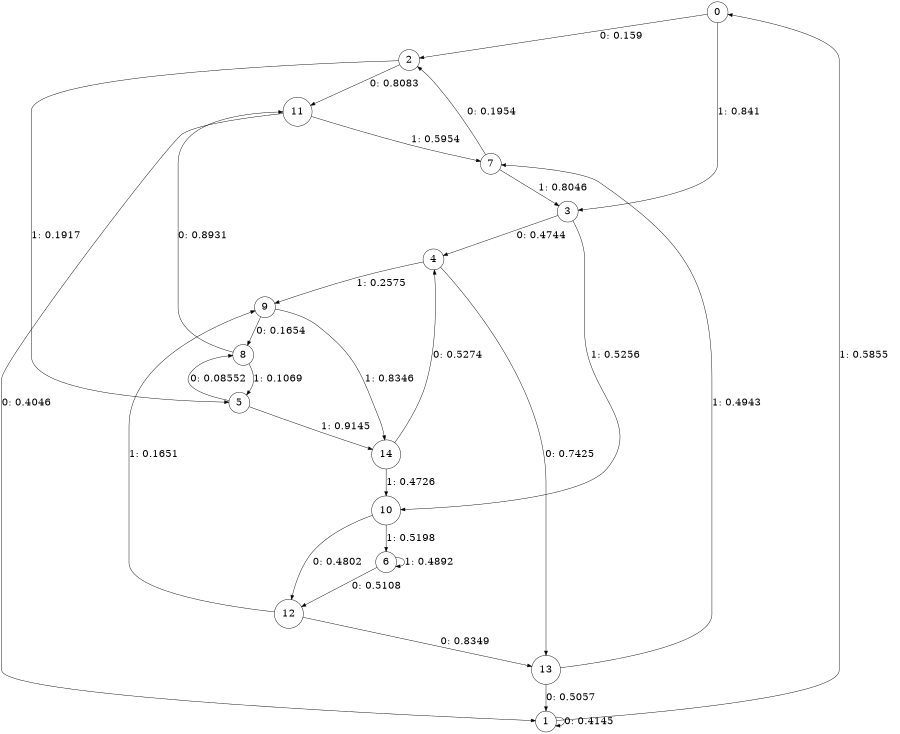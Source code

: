 digraph "ch13concat_phase3_L4" {
size = "6,8.5";
ratio = "fill";
node [shape = circle];
node [fontsize = 24];
edge [fontsize = 24];
0 -> 2 [label = "0: 0.159    "];
0 -> 3 [label = "1: 0.841    "];
1 -> 1 [label = "0: 0.4145   "];
1 -> 0 [label = "1: 0.5855   "];
2 -> 11 [label = "0: 0.8083   "];
2 -> 5 [label = "1: 0.1917   "];
3 -> 4 [label = "0: 0.4744   "];
3 -> 10 [label = "1: 0.5256   "];
4 -> 13 [label = "0: 0.7425   "];
4 -> 9 [label = "1: 0.2575   "];
5 -> 8 [label = "0: 0.08552  "];
5 -> 14 [label = "1: 0.9145   "];
6 -> 12 [label = "0: 0.5108   "];
6 -> 6 [label = "1: 0.4892   "];
7 -> 2 [label = "0: 0.1954   "];
7 -> 3 [label = "1: 0.8046   "];
8 -> 11 [label = "0: 0.8931   "];
8 -> 5 [label = "1: 0.1069   "];
9 -> 8 [label = "0: 0.1654   "];
9 -> 14 [label = "1: 0.8346   "];
10 -> 12 [label = "0: 0.4802   "];
10 -> 6 [label = "1: 0.5198   "];
11 -> 1 [label = "0: 0.4046   "];
11 -> 7 [label = "1: 0.5954   "];
12 -> 13 [label = "0: 0.8349   "];
12 -> 9 [label = "1: 0.1651   "];
13 -> 1 [label = "0: 0.5057   "];
13 -> 7 [label = "1: 0.4943   "];
14 -> 4 [label = "0: 0.5274   "];
14 -> 10 [label = "1: 0.4726   "];
}